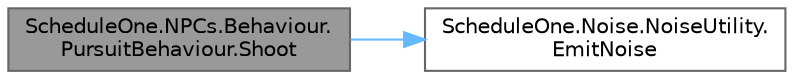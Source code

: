 digraph "ScheduleOne.NPCs.Behaviour.PursuitBehaviour.Shoot"
{
 // LATEX_PDF_SIZE
  bgcolor="transparent";
  edge [fontname=Helvetica,fontsize=10,labelfontname=Helvetica,labelfontsize=10];
  node [fontname=Helvetica,fontsize=10,shape=box,height=0.2,width=0.4];
  rankdir="LR";
  Node1 [id="Node000001",label="ScheduleOne.NPCs.Behaviour.\lPursuitBehaviour.Shoot",height=0.2,width=0.4,color="gray40", fillcolor="grey60", style="filled", fontcolor="black",tooltip=" "];
  Node1 -> Node2 [id="edge1_Node000001_Node000002",color="steelblue1",style="solid",tooltip=" "];
  Node2 [id="Node000002",label="ScheduleOne.Noise.NoiseUtility.\lEmitNoise",height=0.2,width=0.4,color="grey40", fillcolor="white", style="filled",URL="$class_schedule_one_1_1_noise_1_1_noise_utility.html#a3e7e2cb2260c5c35b2f5933cd5d89ab8",tooltip=" "];
}
